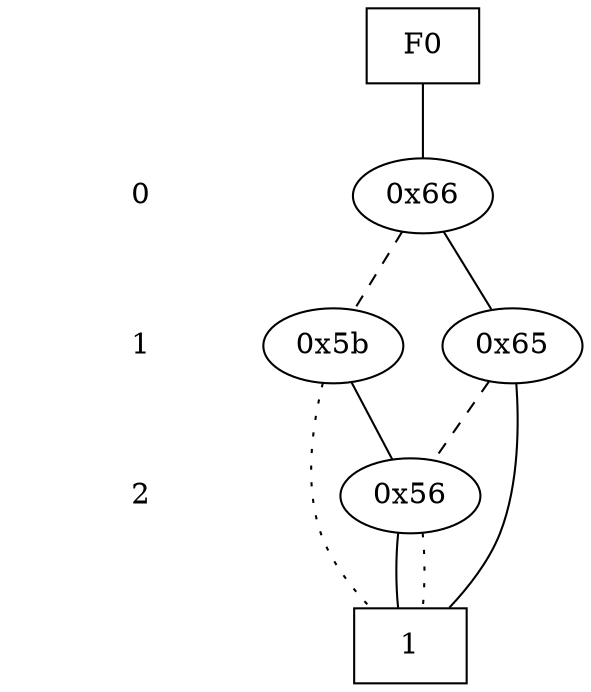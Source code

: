 digraph "DD" {
size = "7.5,10"
center = true;
edge [dir = none];
{ node [shape = plaintext];
  edge [style = invis];
  "CONST NODES" [style = invis];
" 0 " -> " 1 " -> " 2 " -> "CONST NODES"; 
}
{ rank = same; node [shape = box]; edge [style = invis];
"F0"; }
{ rank = same; " 0 ";
"0x66";
}
{ rank = same; " 1 ";
"0x5b";
"0x65";
}
{ rank = same; " 2 ";
"0x56";
}
{ rank = same; "CONST NODES";
{ node [shape = box]; "0x50";
}
}
"F0" -> "0x66" [style = solid];
"0x66" -> "0x65";
"0x66" -> "0x5b" [style = dashed];
"0x5b" -> "0x56";
"0x5b" -> "0x50" [style = dotted];
"0x65" -> "0x50";
"0x65" -> "0x56" [style = dashed];
"0x56" -> "0x50";
"0x56" -> "0x50" [style = dotted];
"0x50" [label = "1"];
}
